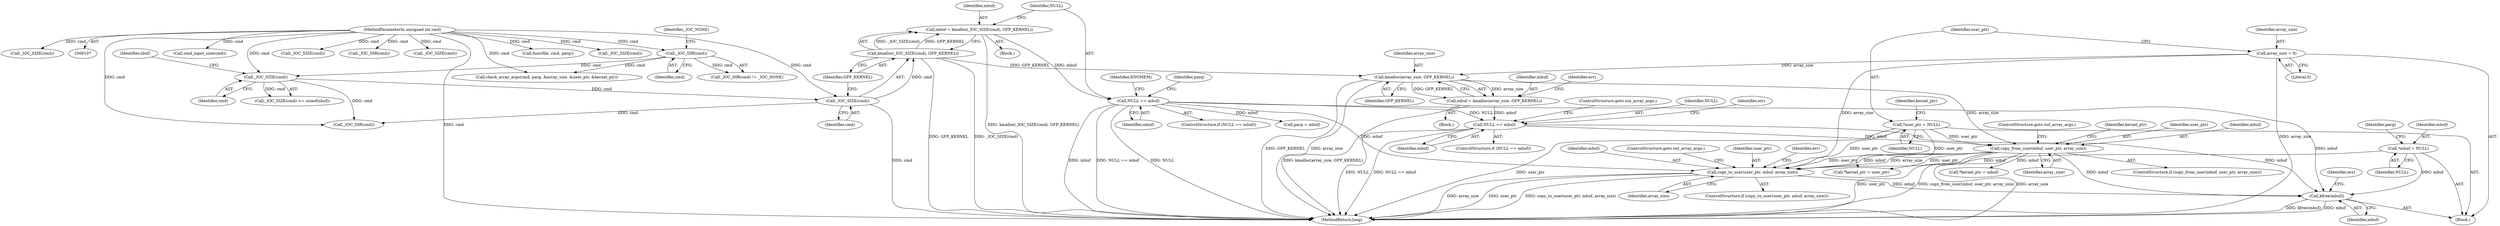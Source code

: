 digraph "0_linux_fc0a80798576f80ca10b3f6c9c7097f12fd1d64e@API" {
"1000295" [label="(Call,copy_to_user(user_ptr, mbuf, array_size))"];
"1000263" [label="(Call,copy_from_user(mbuf, user_ptr, array_size))"];
"1000254" [label="(Call,NULL == mbuf)"];
"1000167" [label="(Call,NULL == mbuf)"];
"1000160" [label="(Call,mbuf = kmalloc(_IOC_SIZE(cmd), GFP_KERNEL))"];
"1000162" [label="(Call,kmalloc(_IOC_SIZE(cmd), GFP_KERNEL))"];
"1000163" [label="(Call,_IOC_SIZE(cmd))"];
"1000150" [label="(Call,_IOC_SIZE(cmd))"];
"1000144" [label="(Call,_IOC_DIR(cmd))"];
"1000109" [label="(MethodParameterIn,unsigned int cmd)"];
"1000244" [label="(Call,mbuf = kmalloc(array_size, GFP_KERNEL))"];
"1000246" [label="(Call,kmalloc(array_size, GFP_KERNEL))"];
"1000131" [label="(Call,array_size = 0)"];
"1000135" [label="(Call,*user_ptr = NULL)"];
"1000115" [label="(Call,*mbuf = NULL)"];
"1000329" [label="(Call,kfree(mbuf))"];
"1000159" [label="(Block,)"];
"1000189" [label="(Call,cmd_input_size(cmd))"];
"1000162" [label="(Call,kmalloc(_IOC_SIZE(cmd), GFP_KERNEL))"];
"1000262" [label="(ControlStructure,if (copy_from_user(mbuf, user_ptr, array_size)))"];
"1000333" [label="(MethodReturn,long)"];
"1000297" [label="(Identifier,mbuf)"];
"1000321" [label="(Call,_IOC_SIZE(cmd))"];
"1000263" [label="(Call,copy_from_user(mbuf, user_ptr, array_size))"];
"1000257" [label="(ControlStructure,goto out_array_args;)"];
"1000153" [label="(Identifier,sbuf)"];
"1000151" [label="(Identifier,cmd)"];
"1000294" [label="(ControlStructure,if (copy_to_user(user_ptr, mbuf, array_size)))"];
"1000267" [label="(ControlStructure,goto out_array_args;)"];
"1000112" [label="(Block,)"];
"1000330" [label="(Identifier,mbuf)"];
"1000245" [label="(Identifier,mbuf)"];
"1000254" [label="(Call,NULL == mbuf)"];
"1000295" [label="(Call,copy_to_user(user_ptr, mbuf, array_size))"];
"1000163" [label="(Call,_IOC_SIZE(cmd))"];
"1000303" [label="(ControlStructure,goto out_array_args;)"];
"1000244" [label="(Call,mbuf = kmalloc(array_size, GFP_KERNEL))"];
"1000150" [label="(Call,_IOC_SIZE(cmd))"];
"1000146" [label="(Identifier,_IOC_NONE)"];
"1000311" [label="(Call,_IOC_DIR(cmd))"];
"1000247" [label="(Identifier,array_size)"];
"1000165" [label="(Identifier,GFP_KERNEL)"];
"1000117" [label="(Identifier,NULL)"];
"1000169" [label="(Identifier,mbuf)"];
"1000166" [label="(ControlStructure,if (NULL == mbuf))"];
"1000116" [label="(Identifier,mbuf)"];
"1000140" [label="(Identifier,kernel_ptr)"];
"1000137" [label="(Identifier,NULL)"];
"1000149" [label="(Call,_IOC_SIZE(cmd) <= sizeof(sbuf))"];
"1000212" [label="(Call,_IOC_SIZE(cmd))"];
"1000298" [label="(Identifier,array_size)"];
"1000120" [label="(Identifier,parg)"];
"1000173" [label="(Call,parg = mbuf)"];
"1000131" [label="(Call,array_size = 0)"];
"1000115" [label="(Call,*mbuf = NULL)"];
"1000256" [label="(Identifier,mbuf)"];
"1000160" [label="(Call,mbuf = kmalloc(_IOC_SIZE(cmd), GFP_KERNEL))"];
"1000296" [label="(Identifier,user_ptr)"];
"1000270" [label="(Identifier,kernel_ptr)"];
"1000265" [label="(Identifier,user_ptr)"];
"1000172" [label="(Identifier,ENOMEM)"];
"1000144" [label="(Call,_IOC_DIR(cmd))"];
"1000224" [label="(Call,check_array_args(cmd, parg, &array_size, &user_ptr, &kernel_ptr))"];
"1000268" [label="(Call,*kernel_ptr = mbuf)"];
"1000246" [label="(Call,kmalloc(array_size, GFP_KERNEL))"];
"1000250" [label="(Identifier,err)"];
"1000264" [label="(Identifier,mbuf)"];
"1000300" [label="(Identifier,err)"];
"1000332" [label="(Identifier,err)"];
"1000161" [label="(Identifier,mbuf)"];
"1000182" [label="(Call,_IOC_DIR(cmd))"];
"1000145" [label="(Identifier,cmd)"];
"1000164" [label="(Identifier,cmd)"];
"1000255" [label="(Identifier,NULL)"];
"1000132" [label="(Identifier,array_size)"];
"1000274" [label="(Call,func(file, cmd, parg))"];
"1000266" [label="(Identifier,array_size)"];
"1000167" [label="(Call,NULL == mbuf)"];
"1000174" [label="(Identifier,parg)"];
"1000136" [label="(Identifier,user_ptr)"];
"1000253" [label="(ControlStructure,if (NULL == mbuf))"];
"1000202" [label="(Call,_IOC_SIZE(cmd))"];
"1000243" [label="(Block,)"];
"1000290" [label="(Call,*kernel_ptr = user_ptr)"];
"1000133" [label="(Literal,0)"];
"1000248" [label="(Identifier,GFP_KERNEL)"];
"1000168" [label="(Identifier,NULL)"];
"1000329" [label="(Call,kfree(mbuf))"];
"1000135" [label="(Call,*user_ptr = NULL)"];
"1000220" [label="(Call,_IOC_SIZE(cmd))"];
"1000109" [label="(MethodParameterIn,unsigned int cmd)"];
"1000259" [label="(Identifier,err)"];
"1000143" [label="(Call,_IOC_DIR(cmd) != _IOC_NONE)"];
"1000295" -> "1000294"  [label="AST: "];
"1000295" -> "1000298"  [label="CFG: "];
"1000296" -> "1000295"  [label="AST: "];
"1000297" -> "1000295"  [label="AST: "];
"1000298" -> "1000295"  [label="AST: "];
"1000300" -> "1000295"  [label="CFG: "];
"1000303" -> "1000295"  [label="CFG: "];
"1000295" -> "1000333"  [label="DDG: array_size"];
"1000295" -> "1000333"  [label="DDG: user_ptr"];
"1000295" -> "1000333"  [label="DDG: copy_to_user(user_ptr, mbuf, array_size)"];
"1000263" -> "1000295"  [label="DDG: user_ptr"];
"1000263" -> "1000295"  [label="DDG: mbuf"];
"1000263" -> "1000295"  [label="DDG: array_size"];
"1000135" -> "1000295"  [label="DDG: user_ptr"];
"1000115" -> "1000295"  [label="DDG: mbuf"];
"1000167" -> "1000295"  [label="DDG: mbuf"];
"1000131" -> "1000295"  [label="DDG: array_size"];
"1000295" -> "1000329"  [label="DDG: mbuf"];
"1000263" -> "1000262"  [label="AST: "];
"1000263" -> "1000266"  [label="CFG: "];
"1000264" -> "1000263"  [label="AST: "];
"1000265" -> "1000263"  [label="AST: "];
"1000266" -> "1000263"  [label="AST: "];
"1000267" -> "1000263"  [label="CFG: "];
"1000270" -> "1000263"  [label="CFG: "];
"1000263" -> "1000333"  [label="DDG: user_ptr"];
"1000263" -> "1000333"  [label="DDG: copy_from_user(mbuf, user_ptr, array_size)"];
"1000263" -> "1000333"  [label="DDG: array_size"];
"1000254" -> "1000263"  [label="DDG: mbuf"];
"1000135" -> "1000263"  [label="DDG: user_ptr"];
"1000246" -> "1000263"  [label="DDG: array_size"];
"1000263" -> "1000268"  [label="DDG: mbuf"];
"1000263" -> "1000290"  [label="DDG: user_ptr"];
"1000263" -> "1000329"  [label="DDG: mbuf"];
"1000254" -> "1000253"  [label="AST: "];
"1000254" -> "1000256"  [label="CFG: "];
"1000255" -> "1000254"  [label="AST: "];
"1000256" -> "1000254"  [label="AST: "];
"1000257" -> "1000254"  [label="CFG: "];
"1000259" -> "1000254"  [label="CFG: "];
"1000254" -> "1000333"  [label="DDG: NULL"];
"1000254" -> "1000333"  [label="DDG: NULL == mbuf"];
"1000167" -> "1000254"  [label="DDG: NULL"];
"1000244" -> "1000254"  [label="DDG: mbuf"];
"1000254" -> "1000329"  [label="DDG: mbuf"];
"1000167" -> "1000166"  [label="AST: "];
"1000167" -> "1000169"  [label="CFG: "];
"1000168" -> "1000167"  [label="AST: "];
"1000169" -> "1000167"  [label="AST: "];
"1000172" -> "1000167"  [label="CFG: "];
"1000174" -> "1000167"  [label="CFG: "];
"1000167" -> "1000333"  [label="DDG: NULL"];
"1000167" -> "1000333"  [label="DDG: mbuf"];
"1000167" -> "1000333"  [label="DDG: NULL == mbuf"];
"1000160" -> "1000167"  [label="DDG: mbuf"];
"1000167" -> "1000173"  [label="DDG: mbuf"];
"1000167" -> "1000329"  [label="DDG: mbuf"];
"1000160" -> "1000159"  [label="AST: "];
"1000160" -> "1000162"  [label="CFG: "];
"1000161" -> "1000160"  [label="AST: "];
"1000162" -> "1000160"  [label="AST: "];
"1000168" -> "1000160"  [label="CFG: "];
"1000160" -> "1000333"  [label="DDG: kmalloc(_IOC_SIZE(cmd), GFP_KERNEL)"];
"1000162" -> "1000160"  [label="DDG: _IOC_SIZE(cmd)"];
"1000162" -> "1000160"  [label="DDG: GFP_KERNEL"];
"1000162" -> "1000165"  [label="CFG: "];
"1000163" -> "1000162"  [label="AST: "];
"1000165" -> "1000162"  [label="AST: "];
"1000162" -> "1000333"  [label="DDG: _IOC_SIZE(cmd)"];
"1000162" -> "1000333"  [label="DDG: GFP_KERNEL"];
"1000163" -> "1000162"  [label="DDG: cmd"];
"1000162" -> "1000246"  [label="DDG: GFP_KERNEL"];
"1000163" -> "1000164"  [label="CFG: "];
"1000164" -> "1000163"  [label="AST: "];
"1000165" -> "1000163"  [label="CFG: "];
"1000163" -> "1000333"  [label="DDG: cmd"];
"1000150" -> "1000163"  [label="DDG: cmd"];
"1000109" -> "1000163"  [label="DDG: cmd"];
"1000163" -> "1000182"  [label="DDG: cmd"];
"1000150" -> "1000149"  [label="AST: "];
"1000150" -> "1000151"  [label="CFG: "];
"1000151" -> "1000150"  [label="AST: "];
"1000153" -> "1000150"  [label="CFG: "];
"1000150" -> "1000149"  [label="DDG: cmd"];
"1000144" -> "1000150"  [label="DDG: cmd"];
"1000109" -> "1000150"  [label="DDG: cmd"];
"1000150" -> "1000182"  [label="DDG: cmd"];
"1000144" -> "1000143"  [label="AST: "];
"1000144" -> "1000145"  [label="CFG: "];
"1000145" -> "1000144"  [label="AST: "];
"1000146" -> "1000144"  [label="CFG: "];
"1000144" -> "1000143"  [label="DDG: cmd"];
"1000109" -> "1000144"  [label="DDG: cmd"];
"1000144" -> "1000224"  [label="DDG: cmd"];
"1000109" -> "1000107"  [label="AST: "];
"1000109" -> "1000333"  [label="DDG: cmd"];
"1000109" -> "1000182"  [label="DDG: cmd"];
"1000109" -> "1000189"  [label="DDG: cmd"];
"1000109" -> "1000202"  [label="DDG: cmd"];
"1000109" -> "1000212"  [label="DDG: cmd"];
"1000109" -> "1000220"  [label="DDG: cmd"];
"1000109" -> "1000224"  [label="DDG: cmd"];
"1000109" -> "1000274"  [label="DDG: cmd"];
"1000109" -> "1000311"  [label="DDG: cmd"];
"1000109" -> "1000321"  [label="DDG: cmd"];
"1000244" -> "1000243"  [label="AST: "];
"1000244" -> "1000246"  [label="CFG: "];
"1000245" -> "1000244"  [label="AST: "];
"1000246" -> "1000244"  [label="AST: "];
"1000250" -> "1000244"  [label="CFG: "];
"1000244" -> "1000333"  [label="DDG: kmalloc(array_size, GFP_KERNEL)"];
"1000246" -> "1000244"  [label="DDG: array_size"];
"1000246" -> "1000244"  [label="DDG: GFP_KERNEL"];
"1000246" -> "1000248"  [label="CFG: "];
"1000247" -> "1000246"  [label="AST: "];
"1000248" -> "1000246"  [label="AST: "];
"1000246" -> "1000333"  [label="DDG: GFP_KERNEL"];
"1000246" -> "1000333"  [label="DDG: array_size"];
"1000131" -> "1000246"  [label="DDG: array_size"];
"1000131" -> "1000112"  [label="AST: "];
"1000131" -> "1000133"  [label="CFG: "];
"1000132" -> "1000131"  [label="AST: "];
"1000133" -> "1000131"  [label="AST: "];
"1000136" -> "1000131"  [label="CFG: "];
"1000131" -> "1000333"  [label="DDG: array_size"];
"1000135" -> "1000112"  [label="AST: "];
"1000135" -> "1000137"  [label="CFG: "];
"1000136" -> "1000135"  [label="AST: "];
"1000137" -> "1000135"  [label="AST: "];
"1000140" -> "1000135"  [label="CFG: "];
"1000135" -> "1000333"  [label="DDG: user_ptr"];
"1000135" -> "1000290"  [label="DDG: user_ptr"];
"1000115" -> "1000112"  [label="AST: "];
"1000115" -> "1000117"  [label="CFG: "];
"1000116" -> "1000115"  [label="AST: "];
"1000117" -> "1000115"  [label="AST: "];
"1000120" -> "1000115"  [label="CFG: "];
"1000115" -> "1000329"  [label="DDG: mbuf"];
"1000329" -> "1000112"  [label="AST: "];
"1000329" -> "1000330"  [label="CFG: "];
"1000330" -> "1000329"  [label="AST: "];
"1000332" -> "1000329"  [label="CFG: "];
"1000329" -> "1000333"  [label="DDG: kfree(mbuf)"];
"1000329" -> "1000333"  [label="DDG: mbuf"];
}
